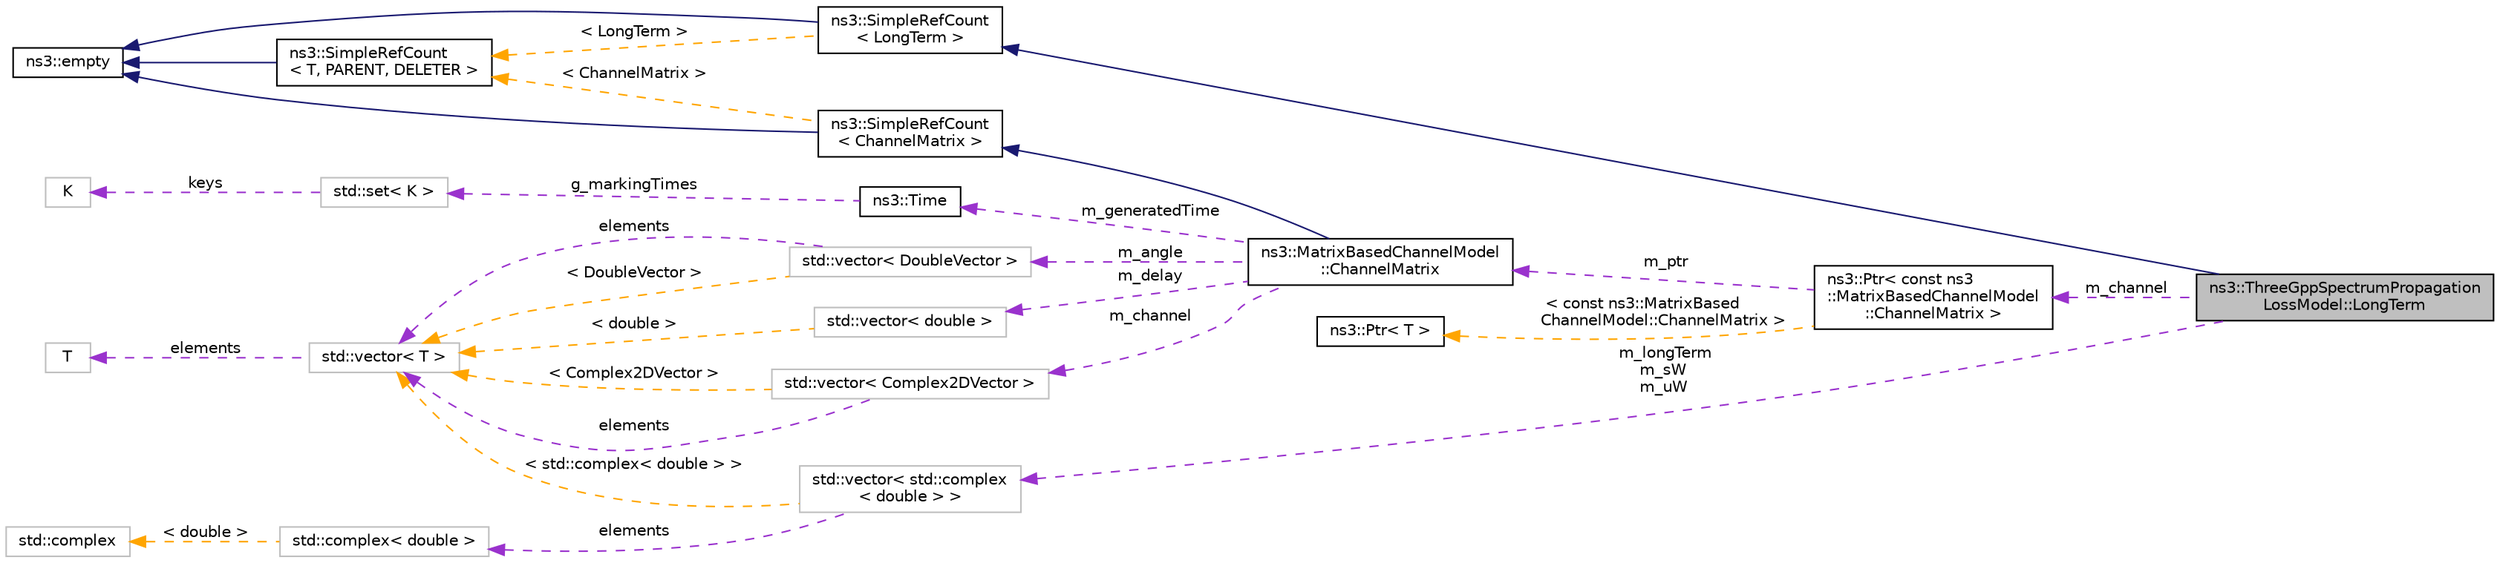 digraph "ns3::ThreeGppSpectrumPropagationLossModel::LongTerm"
{
 // LATEX_PDF_SIZE
  edge [fontname="Helvetica",fontsize="10",labelfontname="Helvetica",labelfontsize="10"];
  node [fontname="Helvetica",fontsize="10",shape=record];
  rankdir="LR";
  Node1 [label="ns3::ThreeGppSpectrumPropagation\lLossModel::LongTerm",height=0.2,width=0.4,color="black", fillcolor="grey75", style="filled", fontcolor="black",tooltip="Data structure that stores the long term component for a tx-rx pair."];
  Node2 -> Node1 [dir="back",color="midnightblue",fontsize="10",style="solid",fontname="Helvetica"];
  Node2 [label="ns3::SimpleRefCount\l\< LongTerm \>",height=0.2,width=0.4,color="black", fillcolor="white", style="filled",URL="$classns3_1_1_simple_ref_count.html",tooltip=" "];
  Node3 -> Node2 [dir="back",color="midnightblue",fontsize="10",style="solid",fontname="Helvetica"];
  Node3 [label="ns3::empty",height=0.2,width=0.4,color="black", fillcolor="white", style="filled",URL="$classns3_1_1empty.html",tooltip="make Callback use a separate empty type"];
  Node4 -> Node2 [dir="back",color="orange",fontsize="10",style="dashed",label=" \< LongTerm \>" ,fontname="Helvetica"];
  Node4 [label="ns3::SimpleRefCount\l\< T, PARENT, DELETER \>",height=0.2,width=0.4,color="black", fillcolor="white", style="filled",URL="$classns3_1_1_simple_ref_count.html",tooltip="A template-based reference counting class."];
  Node3 -> Node4 [dir="back",color="midnightblue",fontsize="10",style="solid",fontname="Helvetica"];
  Node5 -> Node1 [dir="back",color="darkorchid3",fontsize="10",style="dashed",label=" m_longTerm\nm_sW\nm_uW" ,fontname="Helvetica"];
  Node5 [label="std::vector\< std::complex\l\< double \> \>",height=0.2,width=0.4,color="grey75", fillcolor="white", style="filled",tooltip=" "];
  Node6 -> Node5 [dir="back",color="darkorchid3",fontsize="10",style="dashed",label=" elements" ,fontname="Helvetica"];
  Node6 [label="std::complex\< double \>",height=0.2,width=0.4,color="grey75", fillcolor="white", style="filled",tooltip=" "];
  Node7 -> Node6 [dir="back",color="orange",fontsize="10",style="dashed",label=" \< double \>" ,fontname="Helvetica"];
  Node7 [label="std::complex",height=0.2,width=0.4,color="grey75", fillcolor="white", style="filled",tooltip=" "];
  Node8 -> Node5 [dir="back",color="orange",fontsize="10",style="dashed",label=" \< std::complex\< double \> \>" ,fontname="Helvetica"];
  Node8 [label="std::vector\< T \>",height=0.2,width=0.4,color="grey75", fillcolor="white", style="filled",tooltip=" "];
  Node9 -> Node8 [dir="back",color="darkorchid3",fontsize="10",style="dashed",label=" elements" ,fontname="Helvetica"];
  Node9 [label="T",height=0.2,width=0.4,color="grey75", fillcolor="white", style="filled",tooltip=" "];
  Node10 -> Node1 [dir="back",color="darkorchid3",fontsize="10",style="dashed",label=" m_channel" ,fontname="Helvetica"];
  Node10 [label="ns3::Ptr\< const ns3\l::MatrixBasedChannelModel\l::ChannelMatrix \>",height=0.2,width=0.4,color="black", fillcolor="white", style="filled",URL="$classns3_1_1_ptr.html",tooltip=" "];
  Node11 -> Node10 [dir="back",color="darkorchid3",fontsize="10",style="dashed",label=" m_ptr" ,fontname="Helvetica"];
  Node11 [label="ns3::MatrixBasedChannelModel\l::ChannelMatrix",height=0.2,width=0.4,color="black", fillcolor="white", style="filled",URL="$structns3_1_1_matrix_based_channel_model_1_1_channel_matrix.html",tooltip="Data structure that stores a channel realization."];
  Node12 -> Node11 [dir="back",color="midnightblue",fontsize="10",style="solid",fontname="Helvetica"];
  Node12 [label="ns3::SimpleRefCount\l\< ChannelMatrix \>",height=0.2,width=0.4,color="black", fillcolor="white", style="filled",URL="$classns3_1_1_simple_ref_count.html",tooltip=" "];
  Node3 -> Node12 [dir="back",color="midnightblue",fontsize="10",style="solid",fontname="Helvetica"];
  Node4 -> Node12 [dir="back",color="orange",fontsize="10",style="dashed",label=" \< ChannelMatrix \>" ,fontname="Helvetica"];
  Node13 -> Node11 [dir="back",color="darkorchid3",fontsize="10",style="dashed",label=" m_generatedTime" ,fontname="Helvetica"];
  Node13 [label="ns3::Time",height=0.2,width=0.4,color="black", fillcolor="white", style="filled",URL="$classns3_1_1_time.html",tooltip="Simulation virtual time values and global simulation resolution."];
  Node14 -> Node13 [dir="back",color="darkorchid3",fontsize="10",style="dashed",label=" g_markingTimes" ,fontname="Helvetica"];
  Node14 [label="std::set\< K \>",height=0.2,width=0.4,color="grey75", fillcolor="white", style="filled",tooltip=" "];
  Node15 -> Node14 [dir="back",color="darkorchid3",fontsize="10",style="dashed",label=" keys" ,fontname="Helvetica"];
  Node15 [label="K",height=0.2,width=0.4,color="grey75", fillcolor="white", style="filled",tooltip=" "];
  Node16 -> Node11 [dir="back",color="darkorchid3",fontsize="10",style="dashed",label=" m_channel" ,fontname="Helvetica"];
  Node16 [label="std::vector\< Complex2DVector \>",height=0.2,width=0.4,color="grey75", fillcolor="white", style="filled",tooltip=" "];
  Node8 -> Node16 [dir="back",color="darkorchid3",fontsize="10",style="dashed",label=" elements" ,fontname="Helvetica"];
  Node8 -> Node16 [dir="back",color="orange",fontsize="10",style="dashed",label=" \< Complex2DVector \>" ,fontname="Helvetica"];
  Node17 -> Node11 [dir="back",color="darkorchid3",fontsize="10",style="dashed",label=" m_angle" ,fontname="Helvetica"];
  Node17 [label="std::vector\< DoubleVector \>",height=0.2,width=0.4,color="grey75", fillcolor="white", style="filled",tooltip=" "];
  Node8 -> Node17 [dir="back",color="darkorchid3",fontsize="10",style="dashed",label=" elements" ,fontname="Helvetica"];
  Node8 -> Node17 [dir="back",color="orange",fontsize="10",style="dashed",label=" \< DoubleVector \>" ,fontname="Helvetica"];
  Node18 -> Node11 [dir="back",color="darkorchid3",fontsize="10",style="dashed",label=" m_delay" ,fontname="Helvetica"];
  Node18 [label="std::vector\< double \>",height=0.2,width=0.4,color="grey75", fillcolor="white", style="filled",tooltip=" "];
  Node8 -> Node18 [dir="back",color="orange",fontsize="10",style="dashed",label=" \< double \>" ,fontname="Helvetica"];
  Node19 -> Node10 [dir="back",color="orange",fontsize="10",style="dashed",label=" \< const ns3::MatrixBased\lChannelModel::ChannelMatrix \>" ,fontname="Helvetica"];
  Node19 [label="ns3::Ptr\< T \>",height=0.2,width=0.4,color="black", fillcolor="white", style="filled",URL="$classns3_1_1_ptr.html",tooltip="Smart pointer class similar to boost::intrusive_ptr."];
}
